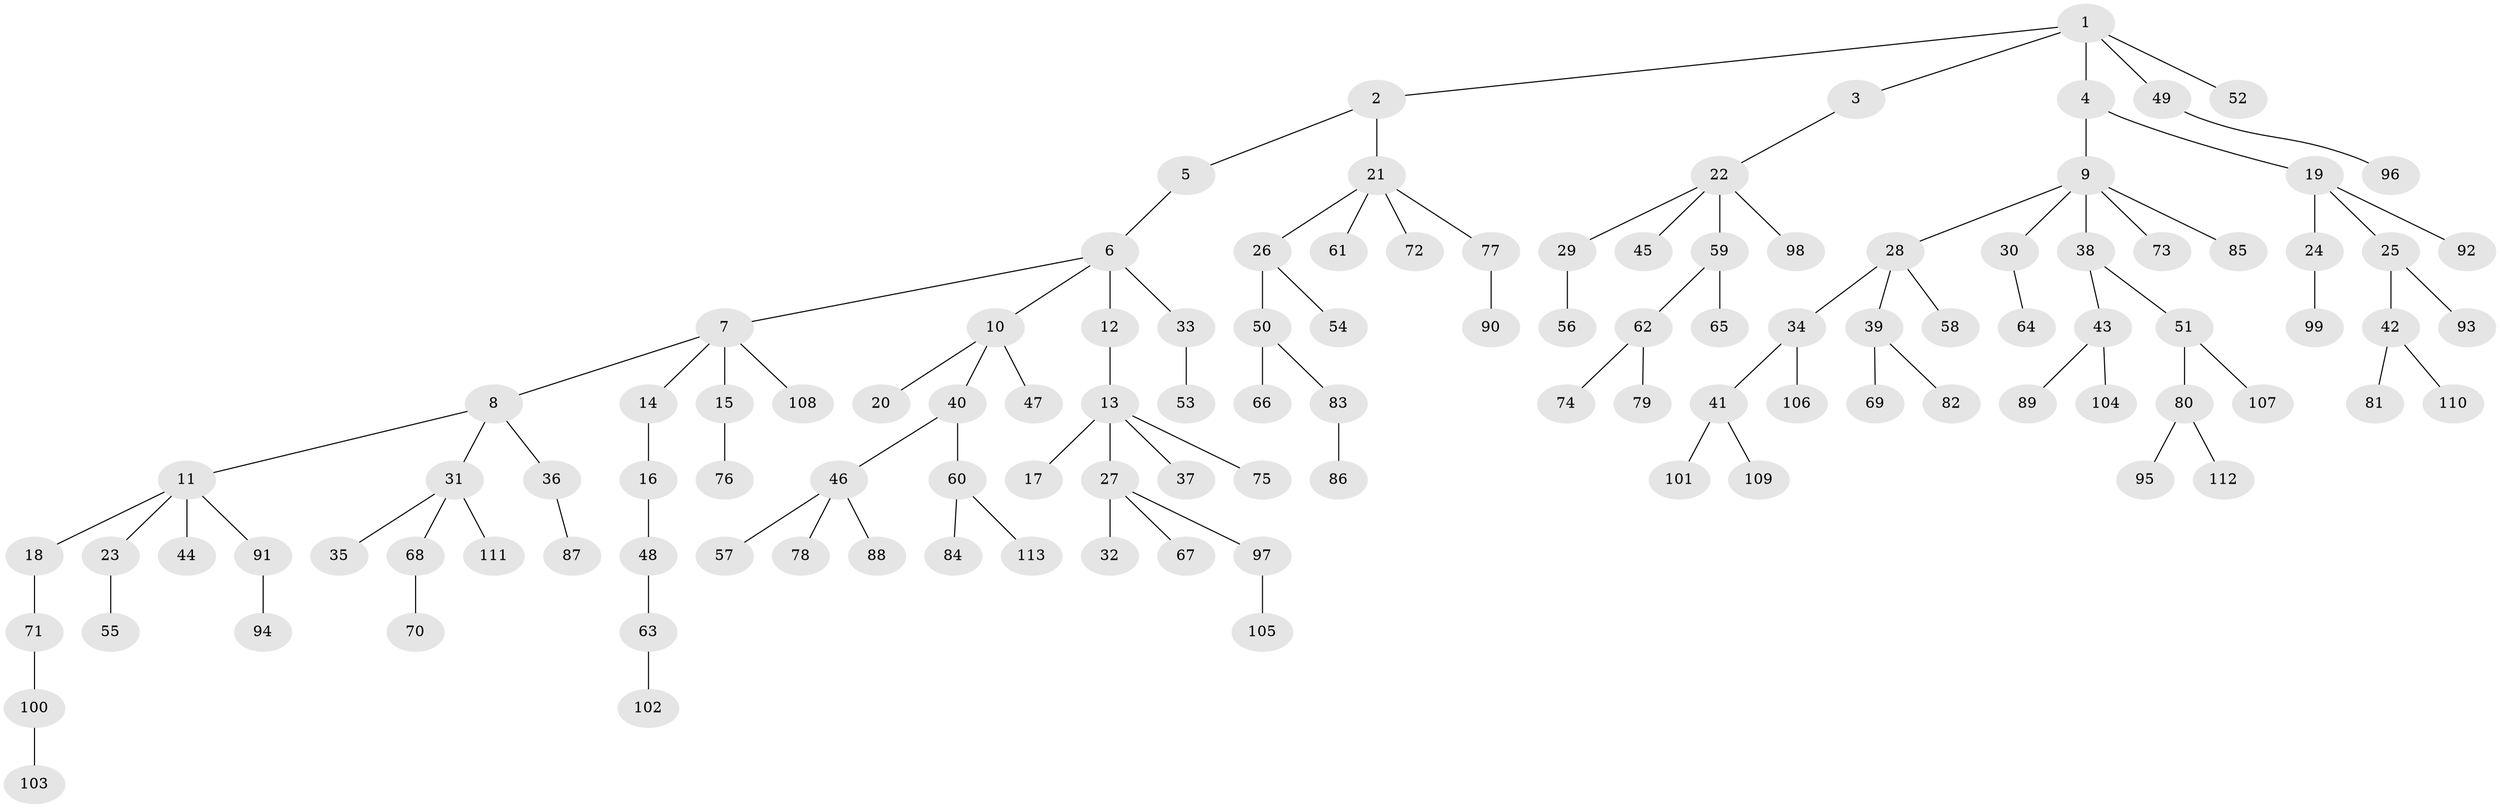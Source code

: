 // coarse degree distribution, {3: 0.21052631578947367, 5: 0.017543859649122806, 4: 0.05263157894736842, 1: 0.40350877192982454, 2: 0.3157894736842105}
// Generated by graph-tools (version 1.1) at 2025/37/03/04/25 23:37:25]
// undirected, 113 vertices, 112 edges
graph export_dot {
  node [color=gray90,style=filled];
  1;
  2;
  3;
  4;
  5;
  6;
  7;
  8;
  9;
  10;
  11;
  12;
  13;
  14;
  15;
  16;
  17;
  18;
  19;
  20;
  21;
  22;
  23;
  24;
  25;
  26;
  27;
  28;
  29;
  30;
  31;
  32;
  33;
  34;
  35;
  36;
  37;
  38;
  39;
  40;
  41;
  42;
  43;
  44;
  45;
  46;
  47;
  48;
  49;
  50;
  51;
  52;
  53;
  54;
  55;
  56;
  57;
  58;
  59;
  60;
  61;
  62;
  63;
  64;
  65;
  66;
  67;
  68;
  69;
  70;
  71;
  72;
  73;
  74;
  75;
  76;
  77;
  78;
  79;
  80;
  81;
  82;
  83;
  84;
  85;
  86;
  87;
  88;
  89;
  90;
  91;
  92;
  93;
  94;
  95;
  96;
  97;
  98;
  99;
  100;
  101;
  102;
  103;
  104;
  105;
  106;
  107;
  108;
  109;
  110;
  111;
  112;
  113;
  1 -- 2;
  1 -- 3;
  1 -- 4;
  1 -- 49;
  1 -- 52;
  2 -- 5;
  2 -- 21;
  3 -- 22;
  4 -- 9;
  4 -- 19;
  5 -- 6;
  6 -- 7;
  6 -- 10;
  6 -- 12;
  6 -- 33;
  7 -- 8;
  7 -- 14;
  7 -- 15;
  7 -- 108;
  8 -- 11;
  8 -- 31;
  8 -- 36;
  9 -- 28;
  9 -- 30;
  9 -- 38;
  9 -- 73;
  9 -- 85;
  10 -- 20;
  10 -- 40;
  10 -- 47;
  11 -- 18;
  11 -- 23;
  11 -- 44;
  11 -- 91;
  12 -- 13;
  13 -- 17;
  13 -- 27;
  13 -- 37;
  13 -- 75;
  14 -- 16;
  15 -- 76;
  16 -- 48;
  18 -- 71;
  19 -- 24;
  19 -- 25;
  19 -- 92;
  21 -- 26;
  21 -- 61;
  21 -- 72;
  21 -- 77;
  22 -- 29;
  22 -- 45;
  22 -- 59;
  22 -- 98;
  23 -- 55;
  24 -- 99;
  25 -- 42;
  25 -- 93;
  26 -- 50;
  26 -- 54;
  27 -- 32;
  27 -- 67;
  27 -- 97;
  28 -- 34;
  28 -- 39;
  28 -- 58;
  29 -- 56;
  30 -- 64;
  31 -- 35;
  31 -- 68;
  31 -- 111;
  33 -- 53;
  34 -- 41;
  34 -- 106;
  36 -- 87;
  38 -- 43;
  38 -- 51;
  39 -- 69;
  39 -- 82;
  40 -- 46;
  40 -- 60;
  41 -- 101;
  41 -- 109;
  42 -- 81;
  42 -- 110;
  43 -- 89;
  43 -- 104;
  46 -- 57;
  46 -- 78;
  46 -- 88;
  48 -- 63;
  49 -- 96;
  50 -- 66;
  50 -- 83;
  51 -- 80;
  51 -- 107;
  59 -- 62;
  59 -- 65;
  60 -- 84;
  60 -- 113;
  62 -- 74;
  62 -- 79;
  63 -- 102;
  68 -- 70;
  71 -- 100;
  77 -- 90;
  80 -- 95;
  80 -- 112;
  83 -- 86;
  91 -- 94;
  97 -- 105;
  100 -- 103;
}
